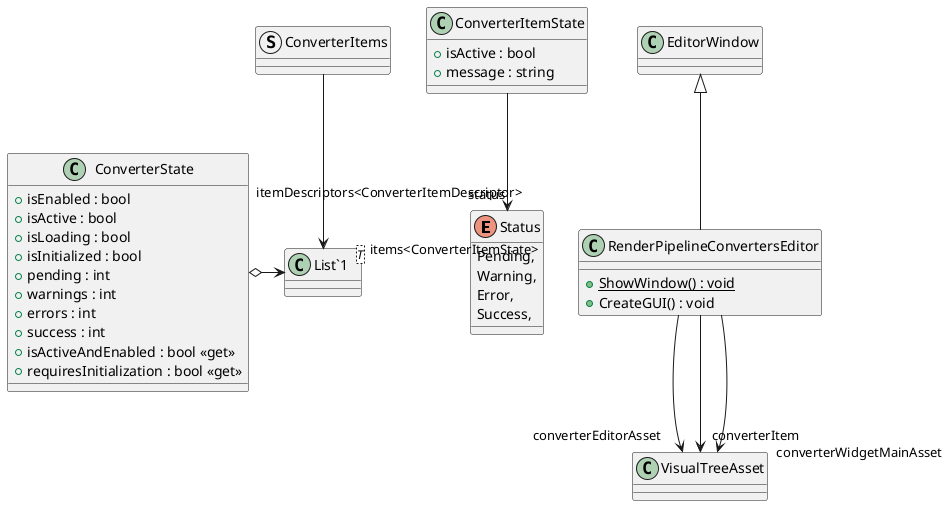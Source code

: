 @startuml
enum Status {
    Pending,
    Warning,
    Error,
    Success,
}
class ConverterItemState {
    + isActive : bool
    + message : string
}
class ConverterState {
    + isEnabled : bool
    + isActive : bool
    + isLoading : bool
    + isInitialized : bool
    + pending : int
    + warnings : int
    + errors : int
    + success : int
    + isActiveAndEnabled : bool <<get>>
    + requiresInitialization : bool <<get>>
}
struct ConverterItems {
}
class RenderPipelineConvertersEditor {
    + {static} ShowWindow() : void
    + CreateGUI() : void
}
class "List`1"<T> {
}
ConverterItemState --> "status" Status
ConverterState o-> "items<ConverterItemState>" "List`1"
ConverterItems --> "itemDescriptors<ConverterItemDescriptor>" "List`1"
EditorWindow <|-- RenderPipelineConvertersEditor
RenderPipelineConvertersEditor --> "converterEditorAsset" VisualTreeAsset
RenderPipelineConvertersEditor --> "converterItem" VisualTreeAsset
RenderPipelineConvertersEditor --> "converterWidgetMainAsset" VisualTreeAsset
@enduml
